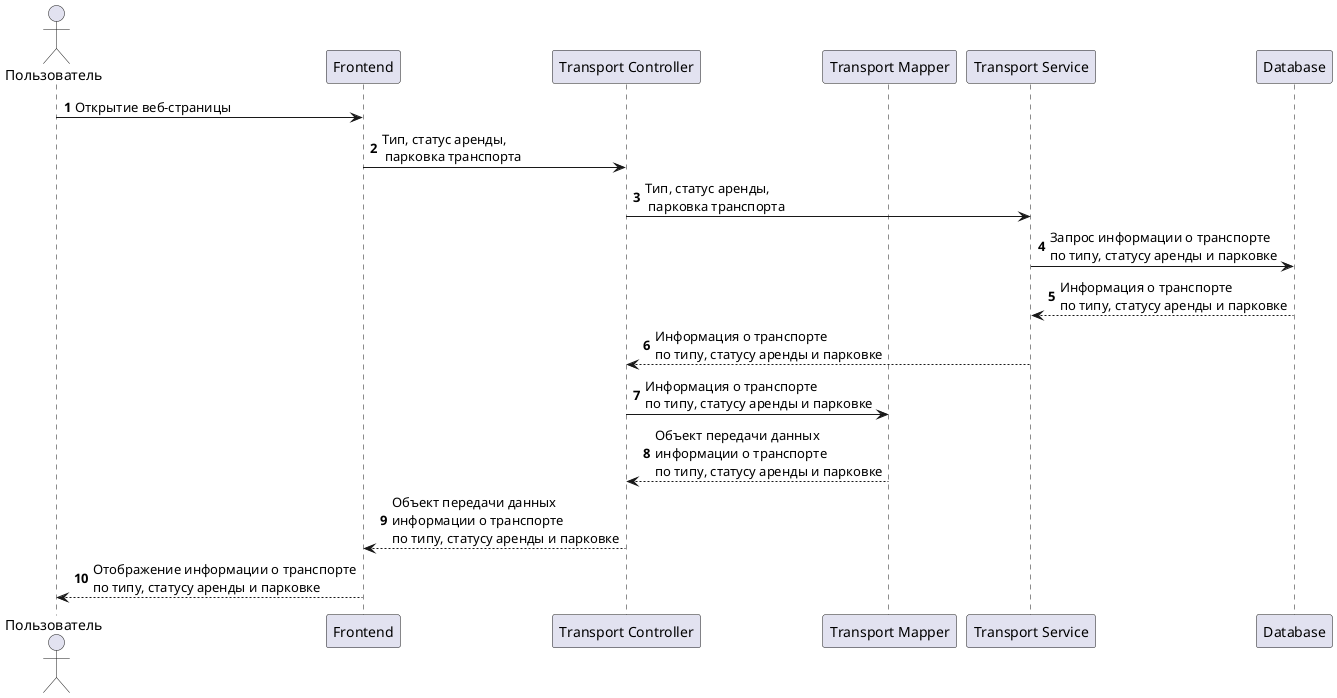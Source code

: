 @startuml
'https://plantuml.com/sequence-diagram

autonumber

actor Пользователь as usr
participant Frontend as f
participant "Transport Controller" as tc
participant "Transport Mapper" as tm
participant "Transport Service" as ts
participant Database as db

usr -> f: Открытие веб-страницы
f -> tc: Тип, статус аренды,\n парковка транспорта
tc -> ts: Тип, статус аренды,\n парковка транспорта
ts -> db: Запрос информации о транспорте\nпо типу, статусу аренды и парковке
db --> ts: Информация о транспорте\nпо типу, статусу аренды и парковке
ts --> tc: Информация о транспорте\nпо типу, статусу аренды и парковке
tc -> tm: Информация о транспорте\nпо типу, статусу аренды и парковке
tm --> tc: Объект передачи данных\nинформации о транспорте\nпо типу, статусу аренды и парковке
tc --> f: Объект передачи данных\nинформации о транспорте\nпо типу, статусу аренды и парковке
f --> usr: Отображение информации о транспорте\nпо типу, статусу аренды и парковке
@enduml